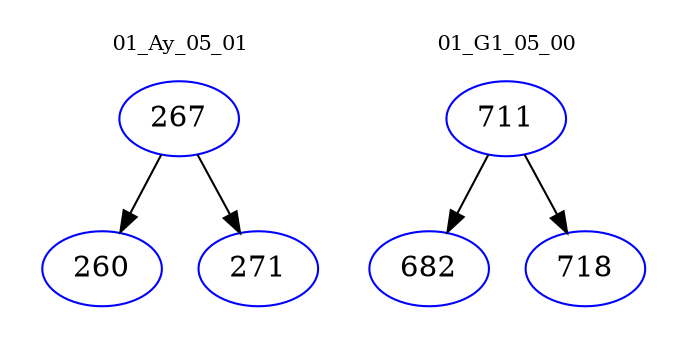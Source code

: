 digraph{
subgraph cluster_0 {
color = white
label = "01_Ay_05_01";
fontsize=10;
T0_267 [label="267", color="blue"]
T0_267 -> T0_260 [color="black"]
T0_260 [label="260", color="blue"]
T0_267 -> T0_271 [color="black"]
T0_271 [label="271", color="blue"]
}
subgraph cluster_1 {
color = white
label = "01_G1_05_00";
fontsize=10;
T1_711 [label="711", color="blue"]
T1_711 -> T1_682 [color="black"]
T1_682 [label="682", color="blue"]
T1_711 -> T1_718 [color="black"]
T1_718 [label="718", color="blue"]
}
}
